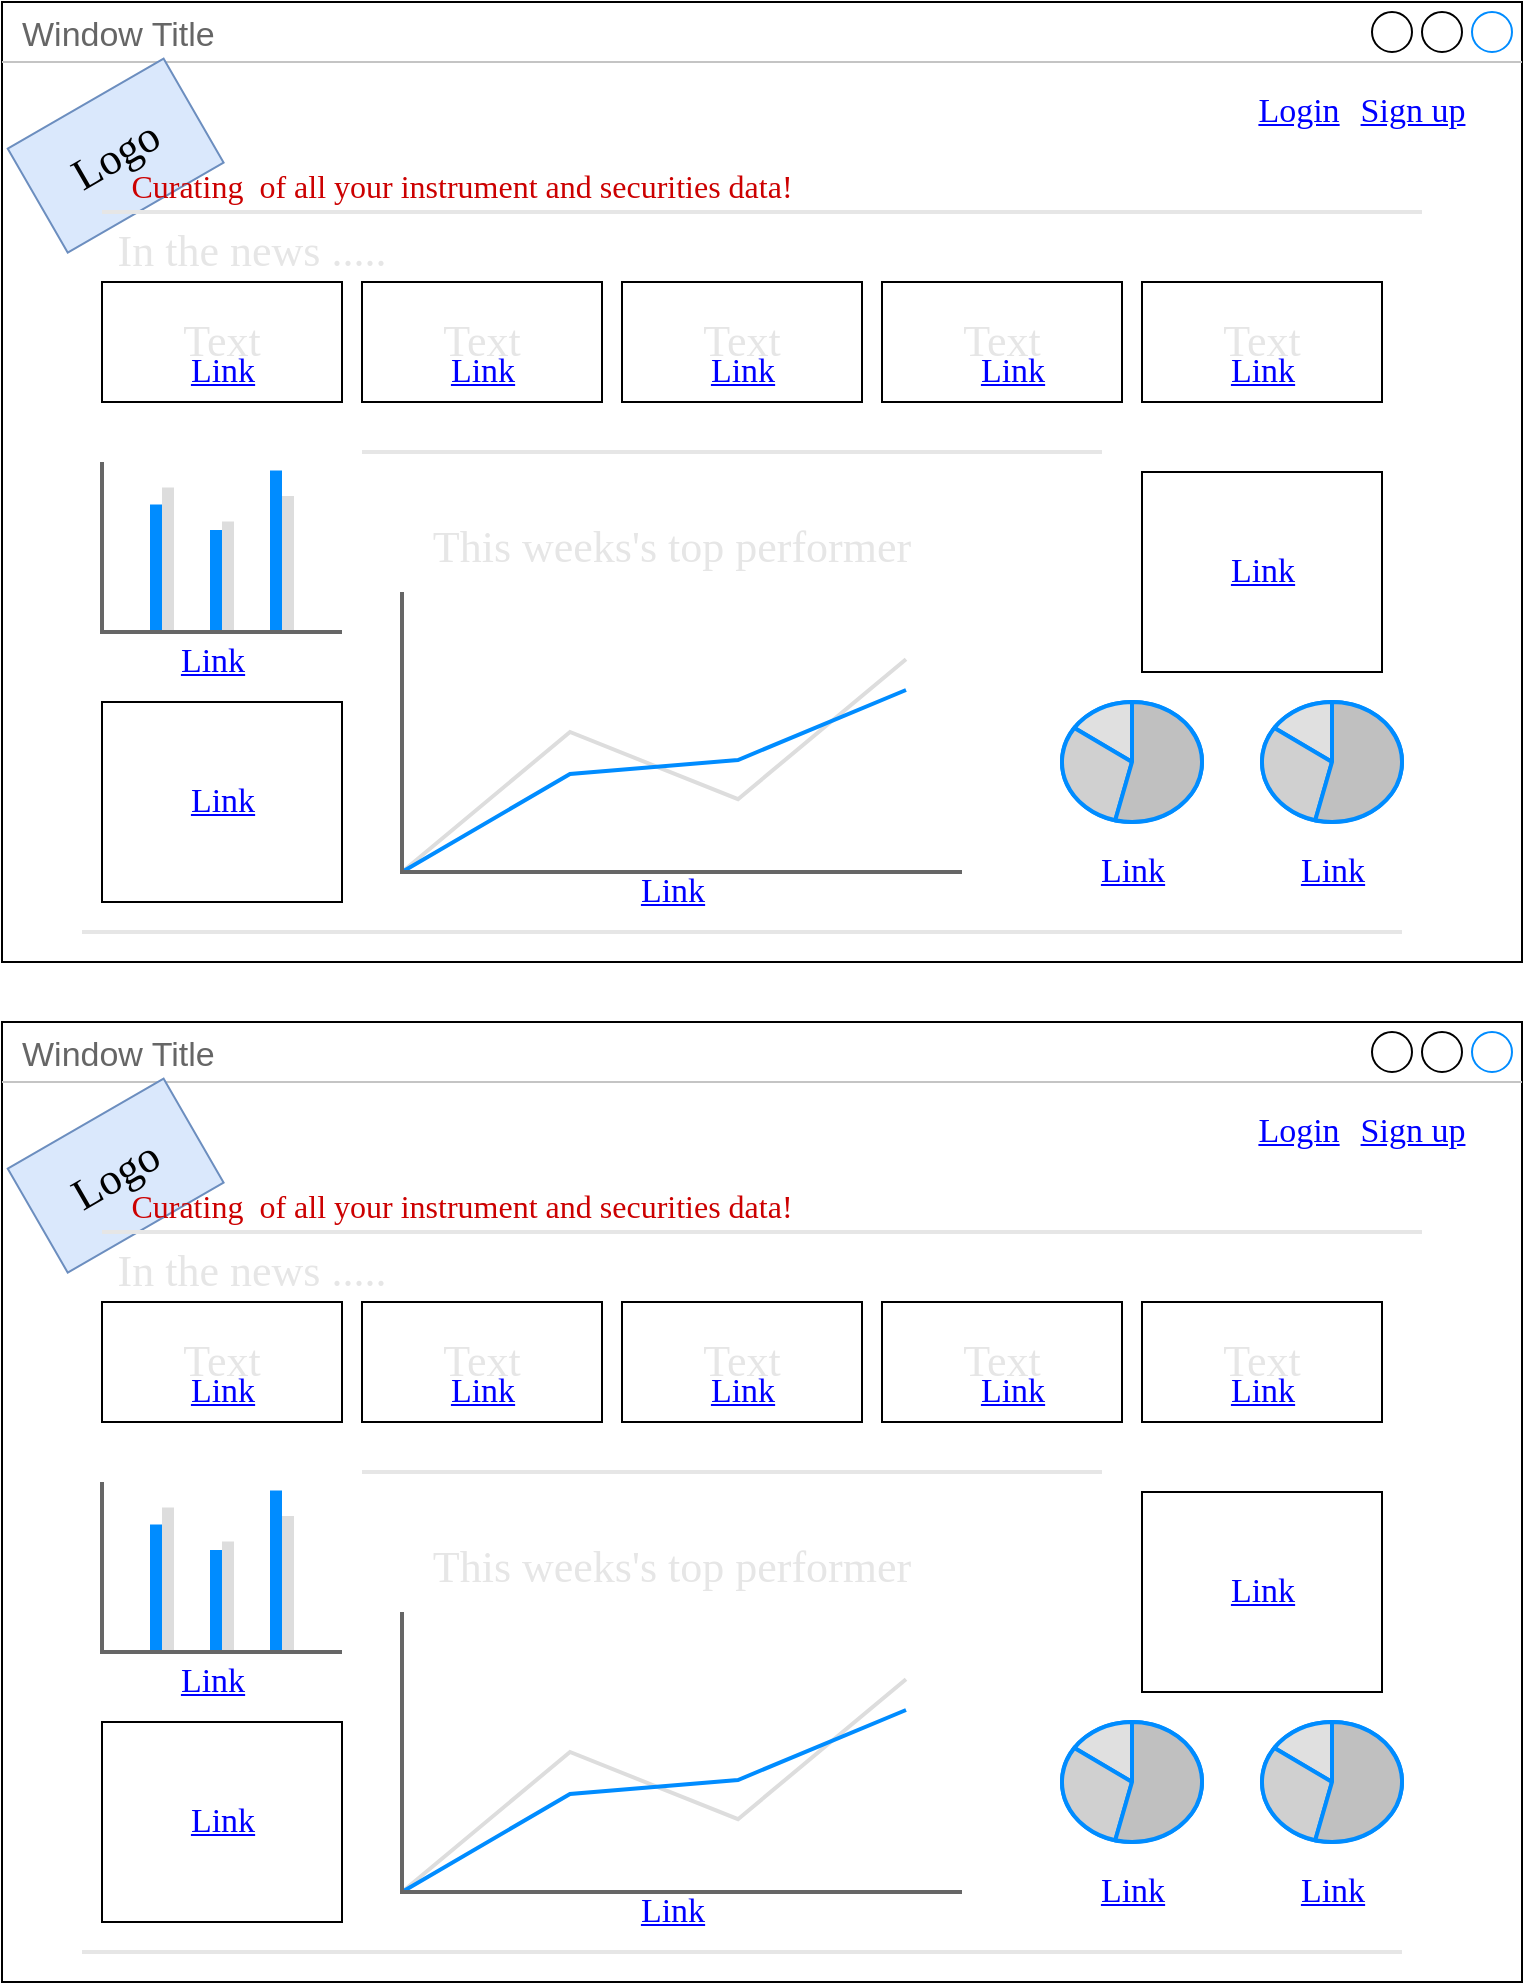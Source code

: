 <mxfile version="20.2.3" type="device"><diagram id="uIPvT1E9aJl_fPicFapU" name="Page-1"><mxGraphModel dx="1160" dy="737" grid="1" gridSize="10" guides="1" tooltips="1" connect="1" arrows="1" fold="1" page="1" pageScale="1" pageWidth="827" pageHeight="1169" math="0" shadow="0"><root><mxCell id="0"/><mxCell id="1" parent="0"/><mxCell id="vJ0w3f00GVpXgYdi1Yha-2" value="Window Title" style="strokeWidth=1;shadow=0;dashed=0;align=center;html=1;shape=mxgraph.mockup.containers.window;align=left;verticalAlign=top;spacingLeft=8;strokeColor2=#008cff;strokeColor3=#c4c4c4;fontColor=#666666;mainText=;fontSize=17;labelBackgroundColor=none;" vertex="1" parent="1"><mxGeometry x="20" y="20" width="760" height="480" as="geometry"/></mxCell><mxCell id="vJ0w3f00GVpXgYdi1Yha-3" value="Logo" style="text;html=1;strokeColor=#6c8ebf;fillColor=#dae8fc;align=center;verticalAlign=middle;whiteSpace=wrap;rounded=0;perimeterSpacing=5;fontFamily=Garamond;fontSize=22;rotation=-30;" vertex="1" parent="1"><mxGeometry x="31.83" y="66.83" width="90" height="60" as="geometry"/></mxCell><mxCell id="vJ0w3f00GVpXgYdi1Yha-5" value="" style="line;strokeWidth=2;html=1;fontFamily=Garamond;fontSize=22;fontColor=#E6E6E6;strokeColor=#E6E6E6;" vertex="1" parent="1"><mxGeometry x="70" y="120" width="660" height="10" as="geometry"/></mxCell><mxCell id="vJ0w3f00GVpXgYdi1Yha-6" value="" style="line;strokeWidth=2;html=1;fontFamily=Garamond;fontSize=22;fontColor=#E6E6E6;strokeColor=#E6E6E6;" vertex="1" parent="1"><mxGeometry x="60" y="480" width="660" height="10" as="geometry"/></mxCell><mxCell id="vJ0w3f00GVpXgYdi1Yha-7" value="" style="verticalLabelPosition=bottom;verticalAlign=top;html=1;shape=mxgraph.basic.rect;fillColor2=none;strokeWidth=1;size=20;indent=5;fontFamily=Garamond;fontSize=22;fontColor=#E6E6E6;" vertex="1" parent="1"><mxGeometry x="70" y="160" width="120" height="60" as="geometry"/></mxCell><mxCell id="vJ0w3f00GVpXgYdi1Yha-8" value="" style="verticalLabelPosition=bottom;verticalAlign=top;html=1;shape=mxgraph.basic.rect;fillColor2=none;strokeWidth=1;size=20;indent=5;fontFamily=Garamond;fontSize=22;fontColor=#E6E6E6;" vertex="1" parent="1"><mxGeometry x="200" y="160" width="120" height="60" as="geometry"/></mxCell><mxCell id="vJ0w3f00GVpXgYdi1Yha-9" value="" style="verticalLabelPosition=bottom;verticalAlign=top;html=1;shape=mxgraph.basic.rect;fillColor2=none;strokeWidth=1;size=20;indent=5;fontFamily=Garamond;fontSize=22;fontColor=#E6E6E6;" vertex="1" parent="1"><mxGeometry x="330" y="160" width="120" height="60" as="geometry"/></mxCell><mxCell id="vJ0w3f00GVpXgYdi1Yha-10" value="" style="verticalLabelPosition=bottom;verticalAlign=top;html=1;shape=mxgraph.basic.rect;fillColor2=none;strokeWidth=1;size=20;indent=5;fontFamily=Garamond;fontSize=22;fontColor=#E6E6E6;" vertex="1" parent="1"><mxGeometry x="460" y="160" width="120" height="60" as="geometry"/></mxCell><mxCell id="vJ0w3f00GVpXgYdi1Yha-11" value="" style="verticalLabelPosition=bottom;verticalAlign=top;html=1;shape=mxgraph.basic.rect;fillColor2=none;strokeWidth=1;size=20;indent=5;fontFamily=Garamond;fontSize=22;fontColor=#E6E6E6;" vertex="1" parent="1"><mxGeometry x="590" y="160" width="120" height="60" as="geometry"/></mxCell><mxCell id="vJ0w3f00GVpXgYdi1Yha-13" value="" style="line;strokeWidth=2;html=1;fontFamily=Garamond;fontSize=22;fontColor=#E6E6E6;strokeColor=#E6E6E6;" vertex="1" parent="1"><mxGeometry x="200" y="240" width="370" height="10" as="geometry"/></mxCell><mxCell id="vJ0w3f00GVpXgYdi1Yha-14" value="" style="verticalLabelPosition=bottom;verticalAlign=top;html=1;shape=mxgraph.basic.rect;fillColor2=none;strokeWidth=1;size=20;indent=5;fontFamily=Garamond;fontSize=22;fontColor=#E6E6E6;" vertex="1" parent="1"><mxGeometry x="70" y="370" width="120" height="100" as="geometry"/></mxCell><mxCell id="vJ0w3f00GVpXgYdi1Yha-15" value="" style="verticalLabelPosition=bottom;verticalAlign=top;html=1;shape=mxgraph.basic.rect;fillColor2=none;strokeWidth=1;size=20;indent=5;fontFamily=Garamond;fontSize=22;fontColor=#E6E6E6;" vertex="1" parent="1"><mxGeometry x="590" y="255" width="120" height="100" as="geometry"/></mxCell><mxCell id="vJ0w3f00GVpXgYdi1Yha-16" value="In the news ....." style="text;html=1;strokeColor=none;fillColor=none;align=center;verticalAlign=middle;whiteSpace=wrap;rounded=0;fontFamily=Garamond;fontSize=22;fontColor=#E6E6E6;" vertex="1" parent="1"><mxGeometry x="70" y="130" width="150" height="30" as="geometry"/></mxCell><mxCell id="vJ0w3f00GVpXgYdi1Yha-17" value="" style="verticalLabelPosition=bottom;shadow=0;dashed=0;align=center;html=1;verticalAlign=top;strokeWidth=1;shape=mxgraph.mockup.graphics.lineChart;strokeColor=none;strokeColor2=#666666;strokeColor3=#008cff;strokeColor4=#dddddd;fontFamily=Garamond;fontSize=22;fontColor=#E6E6E6;" vertex="1" parent="1"><mxGeometry x="220" y="315" width="280" height="140" as="geometry"/></mxCell><mxCell id="vJ0w3f00GVpXgYdi1Yha-18" value="This weeks's top performer" style="text;html=1;strokeColor=none;fillColor=none;align=center;verticalAlign=middle;whiteSpace=wrap;rounded=0;fontFamily=Garamond;fontSize=22;fontColor=#E6E6E6;" vertex="1" parent="1"><mxGeometry x="220" y="277.5" width="270" height="30" as="geometry"/></mxCell><mxCell id="vJ0w3f00GVpXgYdi1Yha-20" value="Text" style="text;html=1;strokeColor=none;fillColor=none;align=center;verticalAlign=middle;whiteSpace=wrap;rounded=0;fontFamily=Garamond;fontSize=22;fontColor=#E6E6E6;" vertex="1" parent="1"><mxGeometry x="100" y="175" width="60" height="30" as="geometry"/></mxCell><mxCell id="vJ0w3f00GVpXgYdi1Yha-21" value="Text" style="text;html=1;strokeColor=none;fillColor=none;align=center;verticalAlign=middle;whiteSpace=wrap;rounded=0;fontFamily=Garamond;fontSize=22;fontColor=#E6E6E6;" vertex="1" parent="1"><mxGeometry x="230" y="175" width="60" height="30" as="geometry"/></mxCell><mxCell id="vJ0w3f00GVpXgYdi1Yha-22" value="Text" style="text;html=1;strokeColor=none;fillColor=none;align=center;verticalAlign=middle;whiteSpace=wrap;rounded=0;fontFamily=Garamond;fontSize=22;fontColor=#E6E6E6;" vertex="1" parent="1"><mxGeometry x="360" y="175" width="60" height="30" as="geometry"/></mxCell><mxCell id="vJ0w3f00GVpXgYdi1Yha-23" value="Text" style="text;html=1;strokeColor=none;fillColor=none;align=center;verticalAlign=middle;whiteSpace=wrap;rounded=0;fontFamily=Garamond;fontSize=22;fontColor=#E6E6E6;" vertex="1" parent="1"><mxGeometry x="490" y="175" width="60" height="30" as="geometry"/></mxCell><mxCell id="vJ0w3f00GVpXgYdi1Yha-24" value="Text" style="text;html=1;strokeColor=none;fillColor=none;align=center;verticalAlign=middle;whiteSpace=wrap;rounded=0;fontFamily=Garamond;fontSize=22;fontColor=#E6E6E6;" vertex="1" parent="1"><mxGeometry x="620" y="175" width="60" height="30" as="geometry"/></mxCell><mxCell id="vJ0w3f00GVpXgYdi1Yha-25" value="Curating&amp;nbsp; of all your instrument and securities data!" style="text;html=1;strokeColor=none;fillColor=none;align=center;verticalAlign=middle;whiteSpace=wrap;rounded=0;fontFamily=Garamond;fontSize=16;fontColor=#CC0000;" vertex="1" parent="1"><mxGeometry x="50" y="96.83" width="400" height="30" as="geometry"/></mxCell><mxCell id="vJ0w3f00GVpXgYdi1Yha-26" value="Sign up" style="shape=rectangle;strokeColor=none;fillColor=none;linkText=;fontSize=17;fontColor=#0000ff;fontStyle=4;html=1;align=center;fontFamily=Garamond;" vertex="1" parent="1"><mxGeometry x="680" y="60" width="90" height="30" as="geometry"/></mxCell><mxCell id="vJ0w3f00GVpXgYdi1Yha-27" value="Login" style="shape=rectangle;strokeColor=none;fillColor=none;linkText=;fontSize=17;fontColor=#0000ff;fontStyle=4;html=1;align=center;fontFamily=Garamond;" vertex="1" parent="1"><mxGeometry x="620" y="60" width="95" height="30" as="geometry"/></mxCell><mxCell id="vJ0w3f00GVpXgYdi1Yha-34" value="" style="verticalLabelPosition=bottom;shadow=0;dashed=0;align=center;html=1;verticalAlign=top;strokeWidth=1;shape=mxgraph.mockup.graphics.pieChart;strokeColor=#008cff;parts=10,20,35;partColors=#e0e0e0,#d0d0d0,#c0c0c0,#b0b0b0,#a0a0a0;strokeWidth=2;fontFamily=Garamond;fontSize=16;fontColor=#CC0000;" vertex="1" parent="1"><mxGeometry x="550" y="370" width="70" height="60" as="geometry"/></mxCell><mxCell id="vJ0w3f00GVpXgYdi1Yha-35" value="" style="verticalLabelPosition=bottom;shadow=0;dashed=0;align=center;html=1;verticalAlign=top;strokeWidth=1;shape=mxgraph.mockup.graphics.pieChart;strokeColor=#008cff;parts=10,20,35;partColors=#e0e0e0,#d0d0d0,#c0c0c0,#b0b0b0,#a0a0a0;strokeWidth=2;fontFamily=Garamond;fontSize=16;fontColor=#CC0000;" vertex="1" parent="1"><mxGeometry x="650" y="370" width="70" height="60" as="geometry"/></mxCell><mxCell id="vJ0w3f00GVpXgYdi1Yha-36" value="" style="verticalLabelPosition=bottom;shadow=0;dashed=0;align=center;html=1;verticalAlign=top;strokeWidth=1;shape=mxgraph.mockup.graphics.columnChart;strokeColor=none;strokeColor2=none;strokeColor3=#666666;fillColor2=#008cff;fillColor3=#dddddd;fontFamily=Garamond;fontSize=16;fontColor=#CC0000;" vertex="1" parent="1"><mxGeometry x="70" y="250" width="120" height="85" as="geometry"/></mxCell><mxCell id="vJ0w3f00GVpXgYdi1Yha-37" value="Link" style="shape=rectangle;strokeColor=none;fillColor=none;linkText=;fontSize=17;fontColor=#0000ff;fontStyle=4;html=1;align=center;fontFamily=Garamond;" vertex="1" parent="1"><mxGeometry x="55" y="405" width="150" height="30" as="geometry"/></mxCell><mxCell id="vJ0w3f00GVpXgYdi1Yha-38" value="Link" style="shape=rectangle;strokeColor=none;fillColor=none;linkText=;fontSize=17;fontColor=#0000ff;fontStyle=4;html=1;align=center;fontFamily=Garamond;" vertex="1" parent="1"><mxGeometry x="280" y="450" width="150" height="30" as="geometry"/></mxCell><mxCell id="vJ0w3f00GVpXgYdi1Yha-39" value="Link" style="shape=rectangle;strokeColor=none;fillColor=none;linkText=;fontSize=17;fontColor=#0000ff;fontStyle=4;html=1;align=center;fontFamily=Garamond;" vertex="1" parent="1"><mxGeometry x="575" y="290" width="150" height="30" as="geometry"/></mxCell><mxCell id="vJ0w3f00GVpXgYdi1Yha-40" value="Link" style="shape=rectangle;strokeColor=none;fillColor=none;linkText=;fontSize=17;fontColor=#0000ff;fontStyle=4;html=1;align=center;fontFamily=Garamond;" vertex="1" parent="1"><mxGeometry x="510" y="435" width="150" height="40" as="geometry"/></mxCell><mxCell id="vJ0w3f00GVpXgYdi1Yha-41" value="Link" style="shape=rectangle;strokeColor=none;fillColor=none;linkText=;fontSize=17;fontColor=#0000ff;fontStyle=4;html=1;align=center;fontFamily=Garamond;" vertex="1" parent="1"><mxGeometry x="610" y="440" width="150" height="30" as="geometry"/></mxCell><mxCell id="vJ0w3f00GVpXgYdi1Yha-42" value="Link" style="shape=rectangle;strokeColor=none;fillColor=none;linkText=;fontSize=17;fontColor=#0000ff;fontStyle=4;html=1;align=center;fontFamily=Garamond;" vertex="1" parent="1"><mxGeometry x="50" y="335" width="150" height="30" as="geometry"/></mxCell><mxCell id="vJ0w3f00GVpXgYdi1Yha-43" value="Link" style="shape=rectangle;strokeColor=none;fillColor=none;linkText=;fontSize=17;fontColor=#0000ff;fontStyle=4;html=1;align=center;fontFamily=Garamond;" vertex="1" parent="1"><mxGeometry x="55" y="190" width="150" height="30" as="geometry"/></mxCell><mxCell id="vJ0w3f00GVpXgYdi1Yha-44" value="Link" style="shape=rectangle;strokeColor=none;fillColor=none;linkText=;fontSize=17;fontColor=#0000ff;fontStyle=4;html=1;align=center;fontFamily=Garamond;" vertex="1" parent="1"><mxGeometry x="185" y="190" width="150" height="30" as="geometry"/></mxCell><mxCell id="vJ0w3f00GVpXgYdi1Yha-45" value="Link" style="shape=rectangle;strokeColor=none;fillColor=none;linkText=;fontSize=17;fontColor=#0000ff;fontStyle=4;html=1;align=center;fontFamily=Garamond;" vertex="1" parent="1"><mxGeometry x="315" y="190" width="150" height="30" as="geometry"/></mxCell><mxCell id="vJ0w3f00GVpXgYdi1Yha-46" value="Link" style="shape=rectangle;strokeColor=none;fillColor=none;linkText=;fontSize=17;fontColor=#0000ff;fontStyle=4;html=1;align=center;fontFamily=Garamond;" vertex="1" parent="1"><mxGeometry x="450" y="190" width="150" height="30" as="geometry"/></mxCell><mxCell id="vJ0w3f00GVpXgYdi1Yha-47" value="Link" style="shape=rectangle;strokeColor=none;fillColor=none;linkText=;fontSize=17;fontColor=#0000ff;fontStyle=4;html=1;align=center;fontFamily=Garamond;" vertex="1" parent="1"><mxGeometry x="575" y="190" width="150" height="30" as="geometry"/></mxCell><mxCell id="vJ0w3f00GVpXgYdi1Yha-48" value="Window Title" style="strokeWidth=1;shadow=0;dashed=0;align=center;html=1;shape=mxgraph.mockup.containers.window;align=left;verticalAlign=top;spacingLeft=8;strokeColor2=#008cff;strokeColor3=#c4c4c4;fontColor=#666666;mainText=;fontSize=17;labelBackgroundColor=none;" vertex="1" parent="1"><mxGeometry x="20" y="530" width="760" height="480" as="geometry"/></mxCell><mxCell id="vJ0w3f00GVpXgYdi1Yha-49" value="Logo" style="text;html=1;strokeColor=#6c8ebf;fillColor=#dae8fc;align=center;verticalAlign=middle;whiteSpace=wrap;rounded=0;perimeterSpacing=5;fontFamily=Garamond;fontSize=22;rotation=-30;" vertex="1" parent="1"><mxGeometry x="31.83" y="576.83" width="90" height="60" as="geometry"/></mxCell><mxCell id="vJ0w3f00GVpXgYdi1Yha-50" value="" style="line;strokeWidth=2;html=1;fontFamily=Garamond;fontSize=22;fontColor=#E6E6E6;strokeColor=#E6E6E6;" vertex="1" parent="1"><mxGeometry x="70" y="630" width="660" height="10" as="geometry"/></mxCell><mxCell id="vJ0w3f00GVpXgYdi1Yha-51" value="" style="line;strokeWidth=2;html=1;fontFamily=Garamond;fontSize=22;fontColor=#E6E6E6;strokeColor=#E6E6E6;" vertex="1" parent="1"><mxGeometry x="60" y="990" width="660" height="10" as="geometry"/></mxCell><mxCell id="vJ0w3f00GVpXgYdi1Yha-52" value="" style="verticalLabelPosition=bottom;verticalAlign=top;html=1;shape=mxgraph.basic.rect;fillColor2=none;strokeWidth=1;size=20;indent=5;fontFamily=Garamond;fontSize=22;fontColor=#E6E6E6;" vertex="1" parent="1"><mxGeometry x="70" y="670" width="120" height="60" as="geometry"/></mxCell><mxCell id="vJ0w3f00GVpXgYdi1Yha-53" value="" style="verticalLabelPosition=bottom;verticalAlign=top;html=1;shape=mxgraph.basic.rect;fillColor2=none;strokeWidth=1;size=20;indent=5;fontFamily=Garamond;fontSize=22;fontColor=#E6E6E6;" vertex="1" parent="1"><mxGeometry x="200" y="670" width="120" height="60" as="geometry"/></mxCell><mxCell id="vJ0w3f00GVpXgYdi1Yha-54" value="" style="verticalLabelPosition=bottom;verticalAlign=top;html=1;shape=mxgraph.basic.rect;fillColor2=none;strokeWidth=1;size=20;indent=5;fontFamily=Garamond;fontSize=22;fontColor=#E6E6E6;" vertex="1" parent="1"><mxGeometry x="330" y="670" width="120" height="60" as="geometry"/></mxCell><mxCell id="vJ0w3f00GVpXgYdi1Yha-55" value="" style="verticalLabelPosition=bottom;verticalAlign=top;html=1;shape=mxgraph.basic.rect;fillColor2=none;strokeWidth=1;size=20;indent=5;fontFamily=Garamond;fontSize=22;fontColor=#E6E6E6;" vertex="1" parent="1"><mxGeometry x="460" y="670" width="120" height="60" as="geometry"/></mxCell><mxCell id="vJ0w3f00GVpXgYdi1Yha-56" value="" style="verticalLabelPosition=bottom;verticalAlign=top;html=1;shape=mxgraph.basic.rect;fillColor2=none;strokeWidth=1;size=20;indent=5;fontFamily=Garamond;fontSize=22;fontColor=#E6E6E6;" vertex="1" parent="1"><mxGeometry x="590" y="670" width="120" height="60" as="geometry"/></mxCell><mxCell id="vJ0w3f00GVpXgYdi1Yha-57" value="" style="line;strokeWidth=2;html=1;fontFamily=Garamond;fontSize=22;fontColor=#E6E6E6;strokeColor=#E6E6E6;" vertex="1" parent="1"><mxGeometry x="200" y="750" width="370" height="10" as="geometry"/></mxCell><mxCell id="vJ0w3f00GVpXgYdi1Yha-58" value="" style="verticalLabelPosition=bottom;verticalAlign=top;html=1;shape=mxgraph.basic.rect;fillColor2=none;strokeWidth=1;size=20;indent=5;fontFamily=Garamond;fontSize=22;fontColor=#E6E6E6;" vertex="1" parent="1"><mxGeometry x="70" y="880" width="120" height="100" as="geometry"/></mxCell><mxCell id="vJ0w3f00GVpXgYdi1Yha-59" value="" style="verticalLabelPosition=bottom;verticalAlign=top;html=1;shape=mxgraph.basic.rect;fillColor2=none;strokeWidth=1;size=20;indent=5;fontFamily=Garamond;fontSize=22;fontColor=#E6E6E6;" vertex="1" parent="1"><mxGeometry x="590" y="765" width="120" height="100" as="geometry"/></mxCell><mxCell id="vJ0w3f00GVpXgYdi1Yha-60" value="In the news ....." style="text;html=1;strokeColor=none;fillColor=none;align=center;verticalAlign=middle;whiteSpace=wrap;rounded=0;fontFamily=Garamond;fontSize=22;fontColor=#E6E6E6;" vertex="1" parent="1"><mxGeometry x="70" y="640" width="150" height="30" as="geometry"/></mxCell><mxCell id="vJ0w3f00GVpXgYdi1Yha-61" value="" style="verticalLabelPosition=bottom;shadow=0;dashed=0;align=center;html=1;verticalAlign=top;strokeWidth=1;shape=mxgraph.mockup.graphics.lineChart;strokeColor=none;strokeColor2=#666666;strokeColor3=#008cff;strokeColor4=#dddddd;fontFamily=Garamond;fontSize=22;fontColor=#E6E6E6;" vertex="1" parent="1"><mxGeometry x="220" y="825" width="280" height="140" as="geometry"/></mxCell><mxCell id="vJ0w3f00GVpXgYdi1Yha-62" value="This weeks's top performer" style="text;html=1;strokeColor=none;fillColor=none;align=center;verticalAlign=middle;whiteSpace=wrap;rounded=0;fontFamily=Garamond;fontSize=22;fontColor=#E6E6E6;" vertex="1" parent="1"><mxGeometry x="220" y="787.5" width="270" height="30" as="geometry"/></mxCell><mxCell id="vJ0w3f00GVpXgYdi1Yha-63" value="Text" style="text;html=1;strokeColor=none;fillColor=none;align=center;verticalAlign=middle;whiteSpace=wrap;rounded=0;fontFamily=Garamond;fontSize=22;fontColor=#E6E6E6;" vertex="1" parent="1"><mxGeometry x="100" y="685" width="60" height="30" as="geometry"/></mxCell><mxCell id="vJ0w3f00GVpXgYdi1Yha-64" value="Text" style="text;html=1;strokeColor=none;fillColor=none;align=center;verticalAlign=middle;whiteSpace=wrap;rounded=0;fontFamily=Garamond;fontSize=22;fontColor=#E6E6E6;" vertex="1" parent="1"><mxGeometry x="230" y="685" width="60" height="30" as="geometry"/></mxCell><mxCell id="vJ0w3f00GVpXgYdi1Yha-65" value="Text" style="text;html=1;strokeColor=none;fillColor=none;align=center;verticalAlign=middle;whiteSpace=wrap;rounded=0;fontFamily=Garamond;fontSize=22;fontColor=#E6E6E6;" vertex="1" parent="1"><mxGeometry x="360" y="685" width="60" height="30" as="geometry"/></mxCell><mxCell id="vJ0w3f00GVpXgYdi1Yha-66" value="Text" style="text;html=1;strokeColor=none;fillColor=none;align=center;verticalAlign=middle;whiteSpace=wrap;rounded=0;fontFamily=Garamond;fontSize=22;fontColor=#E6E6E6;" vertex="1" parent="1"><mxGeometry x="490" y="685" width="60" height="30" as="geometry"/></mxCell><mxCell id="vJ0w3f00GVpXgYdi1Yha-67" value="Text" style="text;html=1;strokeColor=none;fillColor=none;align=center;verticalAlign=middle;whiteSpace=wrap;rounded=0;fontFamily=Garamond;fontSize=22;fontColor=#E6E6E6;" vertex="1" parent="1"><mxGeometry x="620" y="685" width="60" height="30" as="geometry"/></mxCell><mxCell id="vJ0w3f00GVpXgYdi1Yha-68" value="Curating&amp;nbsp; of all your instrument and securities data!" style="text;html=1;strokeColor=none;fillColor=none;align=center;verticalAlign=middle;whiteSpace=wrap;rounded=0;fontFamily=Garamond;fontSize=16;fontColor=#CC0000;" vertex="1" parent="1"><mxGeometry x="50" y="606.83" width="400" height="30" as="geometry"/></mxCell><mxCell id="vJ0w3f00GVpXgYdi1Yha-69" value="Sign up" style="shape=rectangle;strokeColor=none;fillColor=none;linkText=;fontSize=17;fontColor=#0000ff;fontStyle=4;html=1;align=center;fontFamily=Garamond;" vertex="1" parent="1"><mxGeometry x="680" y="570" width="90" height="30" as="geometry"/></mxCell><mxCell id="vJ0w3f00GVpXgYdi1Yha-70" value="Login" style="shape=rectangle;strokeColor=none;fillColor=none;linkText=;fontSize=17;fontColor=#0000ff;fontStyle=4;html=1;align=center;fontFamily=Garamond;" vertex="1" parent="1"><mxGeometry x="620" y="570" width="95" height="30" as="geometry"/></mxCell><mxCell id="vJ0w3f00GVpXgYdi1Yha-71" value="" style="verticalLabelPosition=bottom;shadow=0;dashed=0;align=center;html=1;verticalAlign=top;strokeWidth=1;shape=mxgraph.mockup.graphics.pieChart;strokeColor=#008cff;parts=10,20,35;partColors=#e0e0e0,#d0d0d0,#c0c0c0,#b0b0b0,#a0a0a0;strokeWidth=2;fontFamily=Garamond;fontSize=16;fontColor=#CC0000;" vertex="1" parent="1"><mxGeometry x="550" y="880" width="70" height="60" as="geometry"/></mxCell><mxCell id="vJ0w3f00GVpXgYdi1Yha-72" value="" style="verticalLabelPosition=bottom;shadow=0;dashed=0;align=center;html=1;verticalAlign=top;strokeWidth=1;shape=mxgraph.mockup.graphics.pieChart;strokeColor=#008cff;parts=10,20,35;partColors=#e0e0e0,#d0d0d0,#c0c0c0,#b0b0b0,#a0a0a0;strokeWidth=2;fontFamily=Garamond;fontSize=16;fontColor=#CC0000;" vertex="1" parent="1"><mxGeometry x="650" y="880" width="70" height="60" as="geometry"/></mxCell><mxCell id="vJ0w3f00GVpXgYdi1Yha-73" value="" style="verticalLabelPosition=bottom;shadow=0;dashed=0;align=center;html=1;verticalAlign=top;strokeWidth=1;shape=mxgraph.mockup.graphics.columnChart;strokeColor=none;strokeColor2=none;strokeColor3=#666666;fillColor2=#008cff;fillColor3=#dddddd;fontFamily=Garamond;fontSize=16;fontColor=#CC0000;" vertex="1" parent="1"><mxGeometry x="70" y="760" width="120" height="85" as="geometry"/></mxCell><mxCell id="vJ0w3f00GVpXgYdi1Yha-74" value="Link" style="shape=rectangle;strokeColor=none;fillColor=none;linkText=;fontSize=17;fontColor=#0000ff;fontStyle=4;html=1;align=center;fontFamily=Garamond;" vertex="1" parent="1"><mxGeometry x="55" y="915" width="150" height="30" as="geometry"/></mxCell><mxCell id="vJ0w3f00GVpXgYdi1Yha-75" value="Link" style="shape=rectangle;strokeColor=none;fillColor=none;linkText=;fontSize=17;fontColor=#0000ff;fontStyle=4;html=1;align=center;fontFamily=Garamond;" vertex="1" parent="1"><mxGeometry x="280" y="960" width="150" height="30" as="geometry"/></mxCell><mxCell id="vJ0w3f00GVpXgYdi1Yha-76" value="Link" style="shape=rectangle;strokeColor=none;fillColor=none;linkText=;fontSize=17;fontColor=#0000ff;fontStyle=4;html=1;align=center;fontFamily=Garamond;" vertex="1" parent="1"><mxGeometry x="575" y="800" width="150" height="30" as="geometry"/></mxCell><mxCell id="vJ0w3f00GVpXgYdi1Yha-77" value="Link" style="shape=rectangle;strokeColor=none;fillColor=none;linkText=;fontSize=17;fontColor=#0000ff;fontStyle=4;html=1;align=center;fontFamily=Garamond;" vertex="1" parent="1"><mxGeometry x="510" y="945" width="150" height="40" as="geometry"/></mxCell><mxCell id="vJ0w3f00GVpXgYdi1Yha-78" value="Link" style="shape=rectangle;strokeColor=none;fillColor=none;linkText=;fontSize=17;fontColor=#0000ff;fontStyle=4;html=1;align=center;fontFamily=Garamond;" vertex="1" parent="1"><mxGeometry x="610" y="950" width="150" height="30" as="geometry"/></mxCell><mxCell id="vJ0w3f00GVpXgYdi1Yha-79" value="Link" style="shape=rectangle;strokeColor=none;fillColor=none;linkText=;fontSize=17;fontColor=#0000ff;fontStyle=4;html=1;align=center;fontFamily=Garamond;" vertex="1" parent="1"><mxGeometry x="50" y="845" width="150" height="30" as="geometry"/></mxCell><mxCell id="vJ0w3f00GVpXgYdi1Yha-80" value="Link" style="shape=rectangle;strokeColor=none;fillColor=none;linkText=;fontSize=17;fontColor=#0000ff;fontStyle=4;html=1;align=center;fontFamily=Garamond;" vertex="1" parent="1"><mxGeometry x="55" y="700" width="150" height="30" as="geometry"/></mxCell><mxCell id="vJ0w3f00GVpXgYdi1Yha-81" value="Link" style="shape=rectangle;strokeColor=none;fillColor=none;linkText=;fontSize=17;fontColor=#0000ff;fontStyle=4;html=1;align=center;fontFamily=Garamond;" vertex="1" parent="1"><mxGeometry x="185" y="700" width="150" height="30" as="geometry"/></mxCell><mxCell id="vJ0w3f00GVpXgYdi1Yha-82" value="Link" style="shape=rectangle;strokeColor=none;fillColor=none;linkText=;fontSize=17;fontColor=#0000ff;fontStyle=4;html=1;align=center;fontFamily=Garamond;" vertex="1" parent="1"><mxGeometry x="315" y="700" width="150" height="30" as="geometry"/></mxCell><mxCell id="vJ0w3f00GVpXgYdi1Yha-83" value="Link" style="shape=rectangle;strokeColor=none;fillColor=none;linkText=;fontSize=17;fontColor=#0000ff;fontStyle=4;html=1;align=center;fontFamily=Garamond;" vertex="1" parent="1"><mxGeometry x="450" y="700" width="150" height="30" as="geometry"/></mxCell><mxCell id="vJ0w3f00GVpXgYdi1Yha-84" value="Link" style="shape=rectangle;strokeColor=none;fillColor=none;linkText=;fontSize=17;fontColor=#0000ff;fontStyle=4;html=1;align=center;fontFamily=Garamond;" vertex="1" parent="1"><mxGeometry x="575" y="700" width="150" height="30" as="geometry"/></mxCell></root></mxGraphModel></diagram></mxfile>